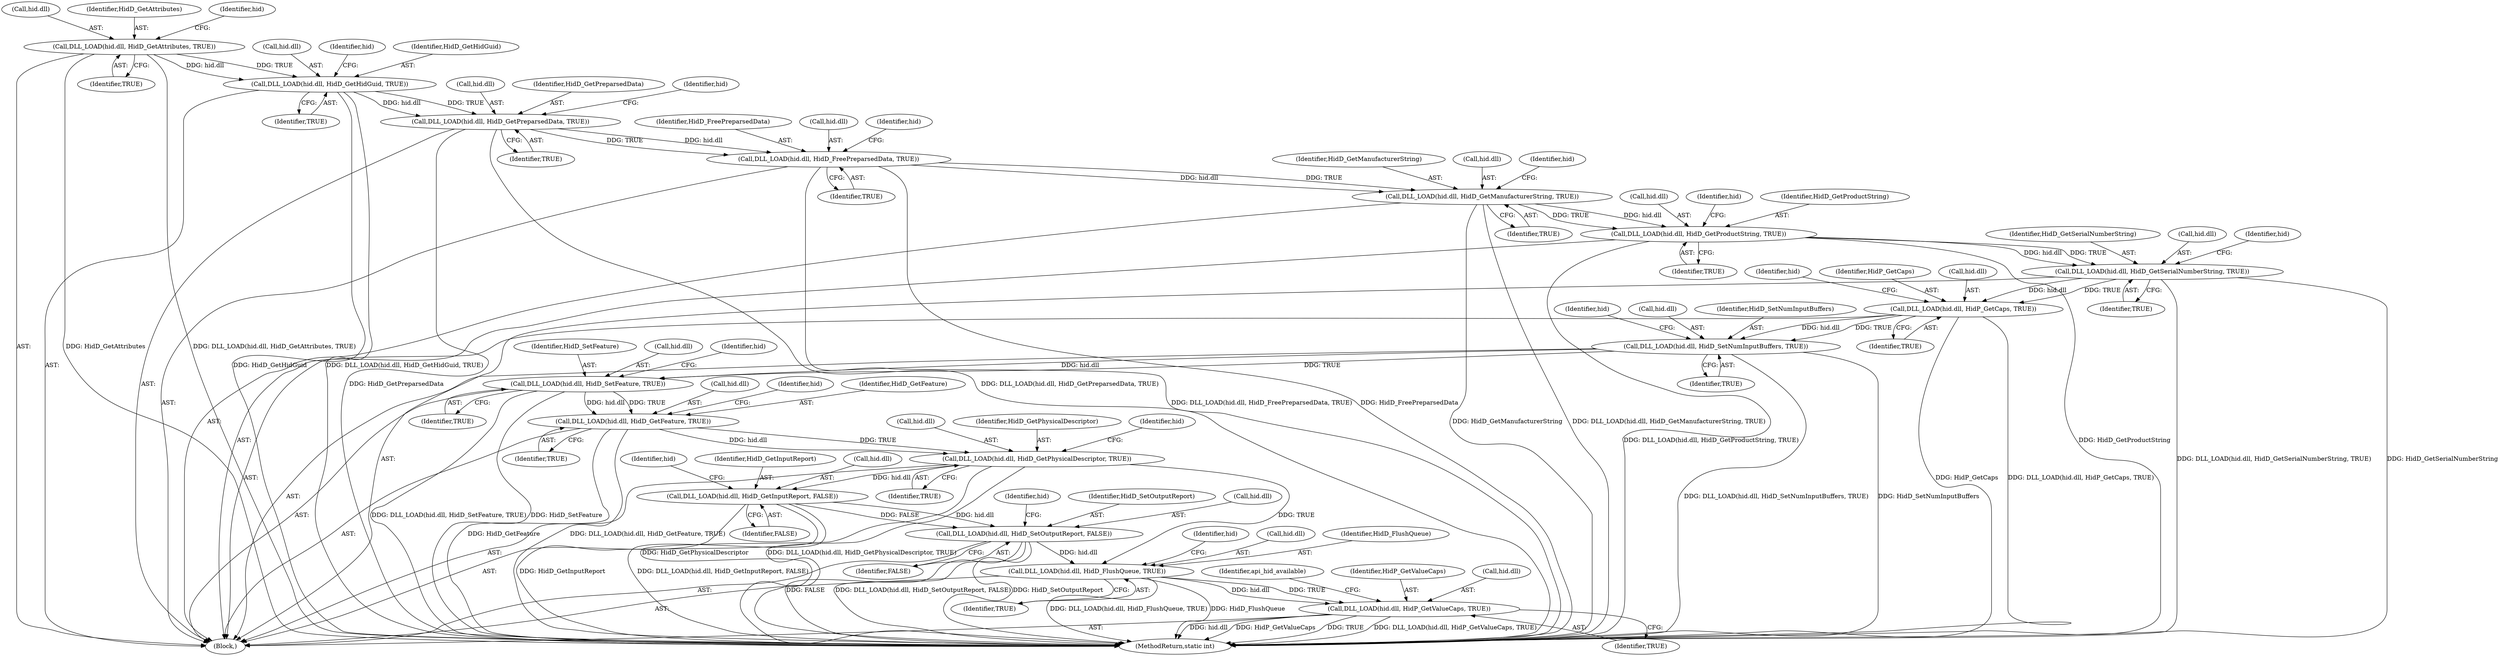 digraph "1_Chrome_ac149a8d4371c0e01e0934fdd57b09e86f96b5b9_19@del" {
"1000146" [label="(Call,DLL_LOAD(hid.dll, HidP_GetCaps, TRUE))"];
"1000140" [label="(Call,DLL_LOAD(hid.dll, HidD_GetSerialNumberString, TRUE))"];
"1000134" [label="(Call,DLL_LOAD(hid.dll, HidD_GetProductString, TRUE))"];
"1000128" [label="(Call,DLL_LOAD(hid.dll, HidD_GetManufacturerString, TRUE))"];
"1000122" [label="(Call,DLL_LOAD(hid.dll, HidD_FreePreparsedData, TRUE))"];
"1000116" [label="(Call,DLL_LOAD(hid.dll, HidD_GetPreparsedData, TRUE))"];
"1000110" [label="(Call,DLL_LOAD(hid.dll, HidD_GetHidGuid, TRUE))"];
"1000104" [label="(Call,DLL_LOAD(hid.dll, HidD_GetAttributes, TRUE))"];
"1000152" [label="(Call,DLL_LOAD(hid.dll, HidD_SetNumInputBuffers, TRUE))"];
"1000158" [label="(Call,DLL_LOAD(hid.dll, HidD_SetFeature, TRUE))"];
"1000164" [label="(Call,DLL_LOAD(hid.dll, HidD_GetFeature, TRUE))"];
"1000170" [label="(Call,DLL_LOAD(hid.dll, HidD_GetPhysicalDescriptor, TRUE))"];
"1000176" [label="(Call,DLL_LOAD(hid.dll, HidD_GetInputReport, FALSE))"];
"1000182" [label="(Call,DLL_LOAD(hid.dll, HidD_SetOutputReport, FALSE))"];
"1000188" [label="(Call,DLL_LOAD(hid.dll, HidD_FlushQueue, TRUE))"];
"1000194" [label="(Call,DLL_LOAD(hid.dll, HidP_GetValueCaps, TRUE))"];
"1000105" [label="(Call,hid.dll)"];
"1000153" [label="(Call,hid.dll)"];
"1000127" [label="(Identifier,TRUE)"];
"1000169" [label="(Identifier,TRUE)"];
"1000126" [label="(Identifier,HidD_FreePreparsedData)"];
"1000154" [label="(Identifier,hid)"];
"1000196" [label="(Identifier,hid)"];
"1000103" [label="(Block,)"];
"1000104" [label="(Call,DLL_LOAD(hid.dll, HidD_GetAttributes, TRUE))"];
"1000165" [label="(Call,hid.dll)"];
"1000145" [label="(Identifier,TRUE)"];
"1000139" [label="(Identifier,TRUE)"];
"1000124" [label="(Identifier,hid)"];
"1000129" [label="(Call,hid.dll)"];
"1000159" [label="(Call,hid.dll)"];
"1000175" [label="(Identifier,TRUE)"];
"1000182" [label="(Call,DLL_LOAD(hid.dll, HidD_SetOutputReport, FALSE))"];
"1000193" [label="(Identifier,TRUE)"];
"1000150" [label="(Identifier,HidP_GetCaps)"];
"1000136" [label="(Identifier,hid)"];
"1000111" [label="(Call,hid.dll)"];
"1000172" [label="(Identifier,hid)"];
"1000156" [label="(Identifier,HidD_SetNumInputBuffers)"];
"1000205" [label="(MethodReturn,static int)"];
"1000171" [label="(Call,hid.dll)"];
"1000174" [label="(Identifier,HidD_GetPhysicalDescriptor)"];
"1000177" [label="(Call,hid.dll)"];
"1000184" [label="(Identifier,hid)"];
"1000135" [label="(Call,hid.dll)"];
"1000157" [label="(Identifier,TRUE)"];
"1000176" [label="(Call,DLL_LOAD(hid.dll, HidD_GetInputReport, FALSE))"];
"1000199" [label="(Identifier,TRUE)"];
"1000110" [label="(Call,DLL_LOAD(hid.dll, HidD_GetHidGuid, TRUE))"];
"1000195" [label="(Call,hid.dll)"];
"1000163" [label="(Identifier,TRUE)"];
"1000133" [label="(Identifier,TRUE)"];
"1000166" [label="(Identifier,hid)"];
"1000116" [label="(Call,DLL_LOAD(hid.dll, HidD_GetPreparsedData, TRUE))"];
"1000189" [label="(Call,hid.dll)"];
"1000115" [label="(Identifier,TRUE)"];
"1000170" [label="(Call,DLL_LOAD(hid.dll, HidD_GetPhysicalDescriptor, TRUE))"];
"1000187" [label="(Identifier,FALSE)"];
"1000142" [label="(Identifier,hid)"];
"1000117" [label="(Call,hid.dll)"];
"1000181" [label="(Identifier,FALSE)"];
"1000188" [label="(Call,DLL_LOAD(hid.dll, HidD_FlushQueue, TRUE))"];
"1000132" [label="(Identifier,HidD_GetManufacturerString)"];
"1000160" [label="(Identifier,hid)"];
"1000140" [label="(Call,DLL_LOAD(hid.dll, HidD_GetSerialNumberString, TRUE))"];
"1000134" [label="(Call,DLL_LOAD(hid.dll, HidD_GetProductString, TRUE))"];
"1000108" [label="(Identifier,HidD_GetAttributes)"];
"1000194" [label="(Call,DLL_LOAD(hid.dll, HidP_GetValueCaps, TRUE))"];
"1000138" [label="(Identifier,HidD_GetProductString)"];
"1000122" [label="(Call,DLL_LOAD(hid.dll, HidD_FreePreparsedData, TRUE))"];
"1000121" [label="(Identifier,TRUE)"];
"1000141" [label="(Call,hid.dll)"];
"1000146" [label="(Call,DLL_LOAD(hid.dll, HidP_GetCaps, TRUE))"];
"1000178" [label="(Identifier,hid)"];
"1000120" [label="(Identifier,HidD_GetPreparsedData)"];
"1000201" [label="(Identifier,api_hid_available)"];
"1000162" [label="(Identifier,HidD_SetFeature)"];
"1000190" [label="(Identifier,hid)"];
"1000118" [label="(Identifier,hid)"];
"1000147" [label="(Call,hid.dll)"];
"1000168" [label="(Identifier,HidD_GetFeature)"];
"1000114" [label="(Identifier,HidD_GetHidGuid)"];
"1000186" [label="(Identifier,HidD_SetOutputReport)"];
"1000152" [label="(Call,DLL_LOAD(hid.dll, HidD_SetNumInputBuffers, TRUE))"];
"1000148" [label="(Identifier,hid)"];
"1000123" [label="(Call,hid.dll)"];
"1000128" [label="(Call,DLL_LOAD(hid.dll, HidD_GetManufacturerString, TRUE))"];
"1000183" [label="(Call,hid.dll)"];
"1000109" [label="(Identifier,TRUE)"];
"1000112" [label="(Identifier,hid)"];
"1000158" [label="(Call,DLL_LOAD(hid.dll, HidD_SetFeature, TRUE))"];
"1000164" [label="(Call,DLL_LOAD(hid.dll, HidD_GetFeature, TRUE))"];
"1000180" [label="(Identifier,HidD_GetInputReport)"];
"1000198" [label="(Identifier,HidP_GetValueCaps)"];
"1000130" [label="(Identifier,hid)"];
"1000192" [label="(Identifier,HidD_FlushQueue)"];
"1000144" [label="(Identifier,HidD_GetSerialNumberString)"];
"1000151" [label="(Identifier,TRUE)"];
"1000146" -> "1000103"  [label="AST: "];
"1000146" -> "1000151"  [label="CFG: "];
"1000147" -> "1000146"  [label="AST: "];
"1000150" -> "1000146"  [label="AST: "];
"1000151" -> "1000146"  [label="AST: "];
"1000154" -> "1000146"  [label="CFG: "];
"1000146" -> "1000205"  [label="DDG: HidP_GetCaps"];
"1000146" -> "1000205"  [label="DDG: DLL_LOAD(hid.dll, HidP_GetCaps, TRUE)"];
"1000140" -> "1000146"  [label="DDG: hid.dll"];
"1000140" -> "1000146"  [label="DDG: TRUE"];
"1000146" -> "1000152"  [label="DDG: hid.dll"];
"1000146" -> "1000152"  [label="DDG: TRUE"];
"1000140" -> "1000103"  [label="AST: "];
"1000140" -> "1000145"  [label="CFG: "];
"1000141" -> "1000140"  [label="AST: "];
"1000144" -> "1000140"  [label="AST: "];
"1000145" -> "1000140"  [label="AST: "];
"1000148" -> "1000140"  [label="CFG: "];
"1000140" -> "1000205"  [label="DDG: DLL_LOAD(hid.dll, HidD_GetSerialNumberString, TRUE)"];
"1000140" -> "1000205"  [label="DDG: HidD_GetSerialNumberString"];
"1000134" -> "1000140"  [label="DDG: hid.dll"];
"1000134" -> "1000140"  [label="DDG: TRUE"];
"1000134" -> "1000103"  [label="AST: "];
"1000134" -> "1000139"  [label="CFG: "];
"1000135" -> "1000134"  [label="AST: "];
"1000138" -> "1000134"  [label="AST: "];
"1000139" -> "1000134"  [label="AST: "];
"1000142" -> "1000134"  [label="CFG: "];
"1000134" -> "1000205"  [label="DDG: DLL_LOAD(hid.dll, HidD_GetProductString, TRUE)"];
"1000134" -> "1000205"  [label="DDG: HidD_GetProductString"];
"1000128" -> "1000134"  [label="DDG: hid.dll"];
"1000128" -> "1000134"  [label="DDG: TRUE"];
"1000128" -> "1000103"  [label="AST: "];
"1000128" -> "1000133"  [label="CFG: "];
"1000129" -> "1000128"  [label="AST: "];
"1000132" -> "1000128"  [label="AST: "];
"1000133" -> "1000128"  [label="AST: "];
"1000136" -> "1000128"  [label="CFG: "];
"1000128" -> "1000205"  [label="DDG: HidD_GetManufacturerString"];
"1000128" -> "1000205"  [label="DDG: DLL_LOAD(hid.dll, HidD_GetManufacturerString, TRUE)"];
"1000122" -> "1000128"  [label="DDG: hid.dll"];
"1000122" -> "1000128"  [label="DDG: TRUE"];
"1000122" -> "1000103"  [label="AST: "];
"1000122" -> "1000127"  [label="CFG: "];
"1000123" -> "1000122"  [label="AST: "];
"1000126" -> "1000122"  [label="AST: "];
"1000127" -> "1000122"  [label="AST: "];
"1000130" -> "1000122"  [label="CFG: "];
"1000122" -> "1000205"  [label="DDG: DLL_LOAD(hid.dll, HidD_FreePreparsedData, TRUE)"];
"1000122" -> "1000205"  [label="DDG: HidD_FreePreparsedData"];
"1000116" -> "1000122"  [label="DDG: hid.dll"];
"1000116" -> "1000122"  [label="DDG: TRUE"];
"1000116" -> "1000103"  [label="AST: "];
"1000116" -> "1000121"  [label="CFG: "];
"1000117" -> "1000116"  [label="AST: "];
"1000120" -> "1000116"  [label="AST: "];
"1000121" -> "1000116"  [label="AST: "];
"1000124" -> "1000116"  [label="CFG: "];
"1000116" -> "1000205"  [label="DDG: HidD_GetPreparsedData"];
"1000116" -> "1000205"  [label="DDG: DLL_LOAD(hid.dll, HidD_GetPreparsedData, TRUE)"];
"1000110" -> "1000116"  [label="DDG: hid.dll"];
"1000110" -> "1000116"  [label="DDG: TRUE"];
"1000110" -> "1000103"  [label="AST: "];
"1000110" -> "1000115"  [label="CFG: "];
"1000111" -> "1000110"  [label="AST: "];
"1000114" -> "1000110"  [label="AST: "];
"1000115" -> "1000110"  [label="AST: "];
"1000118" -> "1000110"  [label="CFG: "];
"1000110" -> "1000205"  [label="DDG: HidD_GetHidGuid"];
"1000110" -> "1000205"  [label="DDG: DLL_LOAD(hid.dll, HidD_GetHidGuid, TRUE)"];
"1000104" -> "1000110"  [label="DDG: hid.dll"];
"1000104" -> "1000110"  [label="DDG: TRUE"];
"1000104" -> "1000103"  [label="AST: "];
"1000104" -> "1000109"  [label="CFG: "];
"1000105" -> "1000104"  [label="AST: "];
"1000108" -> "1000104"  [label="AST: "];
"1000109" -> "1000104"  [label="AST: "];
"1000112" -> "1000104"  [label="CFG: "];
"1000104" -> "1000205"  [label="DDG: HidD_GetAttributes"];
"1000104" -> "1000205"  [label="DDG: DLL_LOAD(hid.dll, HidD_GetAttributes, TRUE)"];
"1000152" -> "1000103"  [label="AST: "];
"1000152" -> "1000157"  [label="CFG: "];
"1000153" -> "1000152"  [label="AST: "];
"1000156" -> "1000152"  [label="AST: "];
"1000157" -> "1000152"  [label="AST: "];
"1000160" -> "1000152"  [label="CFG: "];
"1000152" -> "1000205"  [label="DDG: DLL_LOAD(hid.dll, HidD_SetNumInputBuffers, TRUE)"];
"1000152" -> "1000205"  [label="DDG: HidD_SetNumInputBuffers"];
"1000152" -> "1000158"  [label="DDG: hid.dll"];
"1000152" -> "1000158"  [label="DDG: TRUE"];
"1000158" -> "1000103"  [label="AST: "];
"1000158" -> "1000163"  [label="CFG: "];
"1000159" -> "1000158"  [label="AST: "];
"1000162" -> "1000158"  [label="AST: "];
"1000163" -> "1000158"  [label="AST: "];
"1000166" -> "1000158"  [label="CFG: "];
"1000158" -> "1000205"  [label="DDG: DLL_LOAD(hid.dll, HidD_SetFeature, TRUE)"];
"1000158" -> "1000205"  [label="DDG: HidD_SetFeature"];
"1000158" -> "1000164"  [label="DDG: hid.dll"];
"1000158" -> "1000164"  [label="DDG: TRUE"];
"1000164" -> "1000103"  [label="AST: "];
"1000164" -> "1000169"  [label="CFG: "];
"1000165" -> "1000164"  [label="AST: "];
"1000168" -> "1000164"  [label="AST: "];
"1000169" -> "1000164"  [label="AST: "];
"1000172" -> "1000164"  [label="CFG: "];
"1000164" -> "1000205"  [label="DDG: HidD_GetFeature"];
"1000164" -> "1000205"  [label="DDG: DLL_LOAD(hid.dll, HidD_GetFeature, TRUE)"];
"1000164" -> "1000170"  [label="DDG: hid.dll"];
"1000164" -> "1000170"  [label="DDG: TRUE"];
"1000170" -> "1000103"  [label="AST: "];
"1000170" -> "1000175"  [label="CFG: "];
"1000171" -> "1000170"  [label="AST: "];
"1000174" -> "1000170"  [label="AST: "];
"1000175" -> "1000170"  [label="AST: "];
"1000178" -> "1000170"  [label="CFG: "];
"1000170" -> "1000205"  [label="DDG: HidD_GetPhysicalDescriptor"];
"1000170" -> "1000205"  [label="DDG: DLL_LOAD(hid.dll, HidD_GetPhysicalDescriptor, TRUE)"];
"1000170" -> "1000176"  [label="DDG: hid.dll"];
"1000170" -> "1000188"  [label="DDG: TRUE"];
"1000176" -> "1000103"  [label="AST: "];
"1000176" -> "1000181"  [label="CFG: "];
"1000177" -> "1000176"  [label="AST: "];
"1000180" -> "1000176"  [label="AST: "];
"1000181" -> "1000176"  [label="AST: "];
"1000184" -> "1000176"  [label="CFG: "];
"1000176" -> "1000205"  [label="DDG: HidD_GetInputReport"];
"1000176" -> "1000205"  [label="DDG: DLL_LOAD(hid.dll, HidD_GetInputReport, FALSE)"];
"1000176" -> "1000182"  [label="DDG: hid.dll"];
"1000176" -> "1000182"  [label="DDG: FALSE"];
"1000182" -> "1000103"  [label="AST: "];
"1000182" -> "1000187"  [label="CFG: "];
"1000183" -> "1000182"  [label="AST: "];
"1000186" -> "1000182"  [label="AST: "];
"1000187" -> "1000182"  [label="AST: "];
"1000190" -> "1000182"  [label="CFG: "];
"1000182" -> "1000205"  [label="DDG: FALSE"];
"1000182" -> "1000205"  [label="DDG: DLL_LOAD(hid.dll, HidD_SetOutputReport, FALSE)"];
"1000182" -> "1000205"  [label="DDG: HidD_SetOutputReport"];
"1000182" -> "1000188"  [label="DDG: hid.dll"];
"1000188" -> "1000103"  [label="AST: "];
"1000188" -> "1000193"  [label="CFG: "];
"1000189" -> "1000188"  [label="AST: "];
"1000192" -> "1000188"  [label="AST: "];
"1000193" -> "1000188"  [label="AST: "];
"1000196" -> "1000188"  [label="CFG: "];
"1000188" -> "1000205"  [label="DDG: DLL_LOAD(hid.dll, HidD_FlushQueue, TRUE)"];
"1000188" -> "1000205"  [label="DDG: HidD_FlushQueue"];
"1000188" -> "1000194"  [label="DDG: hid.dll"];
"1000188" -> "1000194"  [label="DDG: TRUE"];
"1000194" -> "1000103"  [label="AST: "];
"1000194" -> "1000199"  [label="CFG: "];
"1000195" -> "1000194"  [label="AST: "];
"1000198" -> "1000194"  [label="AST: "];
"1000199" -> "1000194"  [label="AST: "];
"1000201" -> "1000194"  [label="CFG: "];
"1000194" -> "1000205"  [label="DDG: TRUE"];
"1000194" -> "1000205"  [label="DDG: DLL_LOAD(hid.dll, HidP_GetValueCaps, TRUE)"];
"1000194" -> "1000205"  [label="DDG: hid.dll"];
"1000194" -> "1000205"  [label="DDG: HidP_GetValueCaps"];
}
